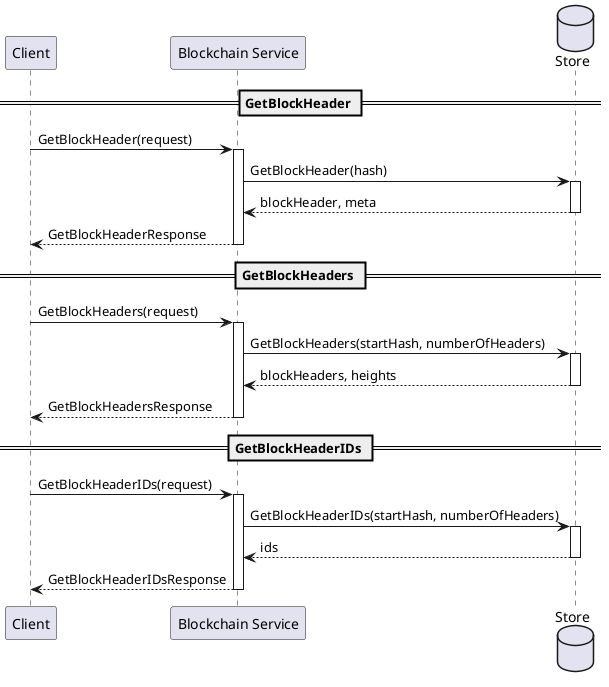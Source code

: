 @startuml
participant "Client" as Client
participant "Blockchain Service" as Blockchain
database "Store" as Store

== GetBlockHeader ==
Client -> Blockchain: GetBlockHeader(request)
activate Blockchain
Blockchain -> Store: GetBlockHeader(hash)
activate Store
Store --> Blockchain: blockHeader, meta
deactivate Store
Blockchain --> Client: GetBlockHeaderResponse
deactivate Blockchain

== GetBlockHeaders ==
Client -> Blockchain: GetBlockHeaders(request)
activate Blockchain
Blockchain -> Store: GetBlockHeaders(startHash, numberOfHeaders)
activate Store
Store --> Blockchain: blockHeaders, heights
deactivate Store
Blockchain --> Client: GetBlockHeadersResponse
deactivate Blockchain

== GetBlockHeaderIDs ==
Client -> Blockchain: GetBlockHeaderIDs(request)
activate Blockchain
Blockchain -> Store: GetBlockHeaderIDs(startHash, numberOfHeaders)
activate Store
Store --> Blockchain: ids
deactivate Store
Blockchain --> Client: GetBlockHeaderIDsResponse
deactivate Blockchain

@enduml
